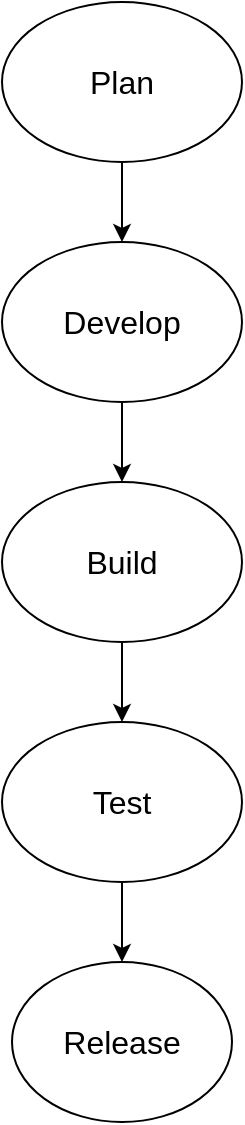 <mxfile version="28.0.7">
  <diagram name="Page-1" id="X_XwM_gxp74HplBMLZXU">
    <mxGraphModel dx="1123" dy="644" grid="1" gridSize="10" guides="1" tooltips="1" connect="1" arrows="1" fold="1" page="1" pageScale="1" pageWidth="827" pageHeight="1169" math="0" shadow="0">
      <root>
        <mxCell id="0" />
        <mxCell id="1" parent="0" />
        <mxCell id="OrBieXas6sj9gzQ-677C-1" value="&lt;font style=&quot;font-size: 16px;&quot;&gt;Plan&lt;/font&gt;" style="ellipse;whiteSpace=wrap;html=1;" vertex="1" parent="1">
          <mxGeometry x="330" y="10" width="120" height="80" as="geometry" />
        </mxCell>
        <mxCell id="OrBieXas6sj9gzQ-677C-3" value="" style="endArrow=classic;html=1;rounded=0;" edge="1" parent="1" source="OrBieXas6sj9gzQ-677C-1">
          <mxGeometry width="50" height="50" relative="1" as="geometry">
            <mxPoint x="380" y="260" as="sourcePoint" />
            <mxPoint x="390" y="130" as="targetPoint" />
          </mxGeometry>
        </mxCell>
        <mxCell id="OrBieXas6sj9gzQ-677C-4" value="&lt;font style=&quot;font-size: 16px;&quot;&gt;Develop&lt;/font&gt;" style="ellipse;whiteSpace=wrap;html=1;" vertex="1" parent="1">
          <mxGeometry x="330" y="130" width="120" height="80" as="geometry" />
        </mxCell>
        <mxCell id="OrBieXas6sj9gzQ-677C-5" value="" style="endArrow=classic;html=1;rounded=0;exitX=0.5;exitY=1;exitDx=0;exitDy=0;" edge="1" parent="1" source="OrBieXas6sj9gzQ-677C-4">
          <mxGeometry width="50" height="50" relative="1" as="geometry">
            <mxPoint x="380" y="260" as="sourcePoint" />
            <mxPoint x="390" y="250" as="targetPoint" />
          </mxGeometry>
        </mxCell>
        <mxCell id="OrBieXas6sj9gzQ-677C-6" value="&lt;font style=&quot;font-size: 16px;&quot;&gt;Build&lt;/font&gt;" style="ellipse;whiteSpace=wrap;html=1;" vertex="1" parent="1">
          <mxGeometry x="330" y="250" width="120" height="80" as="geometry" />
        </mxCell>
        <mxCell id="OrBieXas6sj9gzQ-677C-7" value="" style="endArrow=classic;html=1;rounded=0;exitX=0.5;exitY=1;exitDx=0;exitDy=0;" edge="1" parent="1" source="OrBieXas6sj9gzQ-677C-6">
          <mxGeometry width="50" height="50" relative="1" as="geometry">
            <mxPoint x="380" y="270" as="sourcePoint" />
            <mxPoint x="390" y="370" as="targetPoint" />
          </mxGeometry>
        </mxCell>
        <mxCell id="OrBieXas6sj9gzQ-677C-8" value="&lt;font style=&quot;font-size: 16px;&quot;&gt;Test&lt;/font&gt;" style="ellipse;whiteSpace=wrap;html=1;" vertex="1" parent="1">
          <mxGeometry x="330" y="370" width="120" height="80" as="geometry" />
        </mxCell>
        <mxCell id="OrBieXas6sj9gzQ-677C-9" value="" style="endArrow=classic;html=1;rounded=0;exitX=0.5;exitY=1;exitDx=0;exitDy=0;" edge="1" parent="1" source="OrBieXas6sj9gzQ-677C-8">
          <mxGeometry width="50" height="50" relative="1" as="geometry">
            <mxPoint x="380" y="360" as="sourcePoint" />
            <mxPoint x="390" y="490" as="targetPoint" />
          </mxGeometry>
        </mxCell>
        <mxCell id="OrBieXas6sj9gzQ-677C-11" value="&lt;font style=&quot;font-size: 16px;&quot;&gt;Release&lt;/font&gt;" style="ellipse;whiteSpace=wrap;html=1;" vertex="1" parent="1">
          <mxGeometry x="335" y="490" width="110" height="80" as="geometry" />
        </mxCell>
      </root>
    </mxGraphModel>
  </diagram>
</mxfile>
